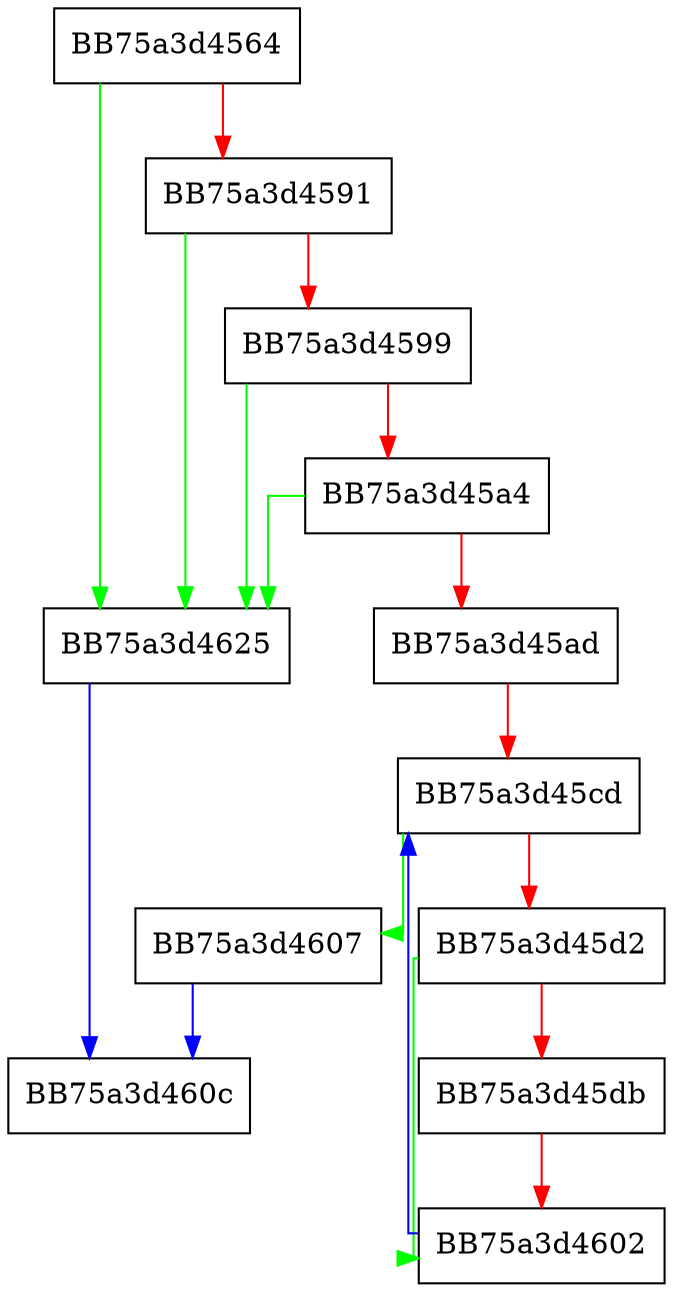 digraph Serialize {
  node [shape="box"];
  graph [splines=ortho];
  BB75a3d4564 -> BB75a3d4625 [color="green"];
  BB75a3d4564 -> BB75a3d4591 [color="red"];
  BB75a3d4591 -> BB75a3d4625 [color="green"];
  BB75a3d4591 -> BB75a3d4599 [color="red"];
  BB75a3d4599 -> BB75a3d4625 [color="green"];
  BB75a3d4599 -> BB75a3d45a4 [color="red"];
  BB75a3d45a4 -> BB75a3d4625 [color="green"];
  BB75a3d45a4 -> BB75a3d45ad [color="red"];
  BB75a3d45ad -> BB75a3d45cd [color="red"];
  BB75a3d45cd -> BB75a3d4607 [color="green"];
  BB75a3d45cd -> BB75a3d45d2 [color="red"];
  BB75a3d45d2 -> BB75a3d4602 [color="green"];
  BB75a3d45d2 -> BB75a3d45db [color="red"];
  BB75a3d45db -> BB75a3d4602 [color="red"];
  BB75a3d4602 -> BB75a3d45cd [color="blue"];
  BB75a3d4607 -> BB75a3d460c [color="blue"];
  BB75a3d4625 -> BB75a3d460c [color="blue"];
}
